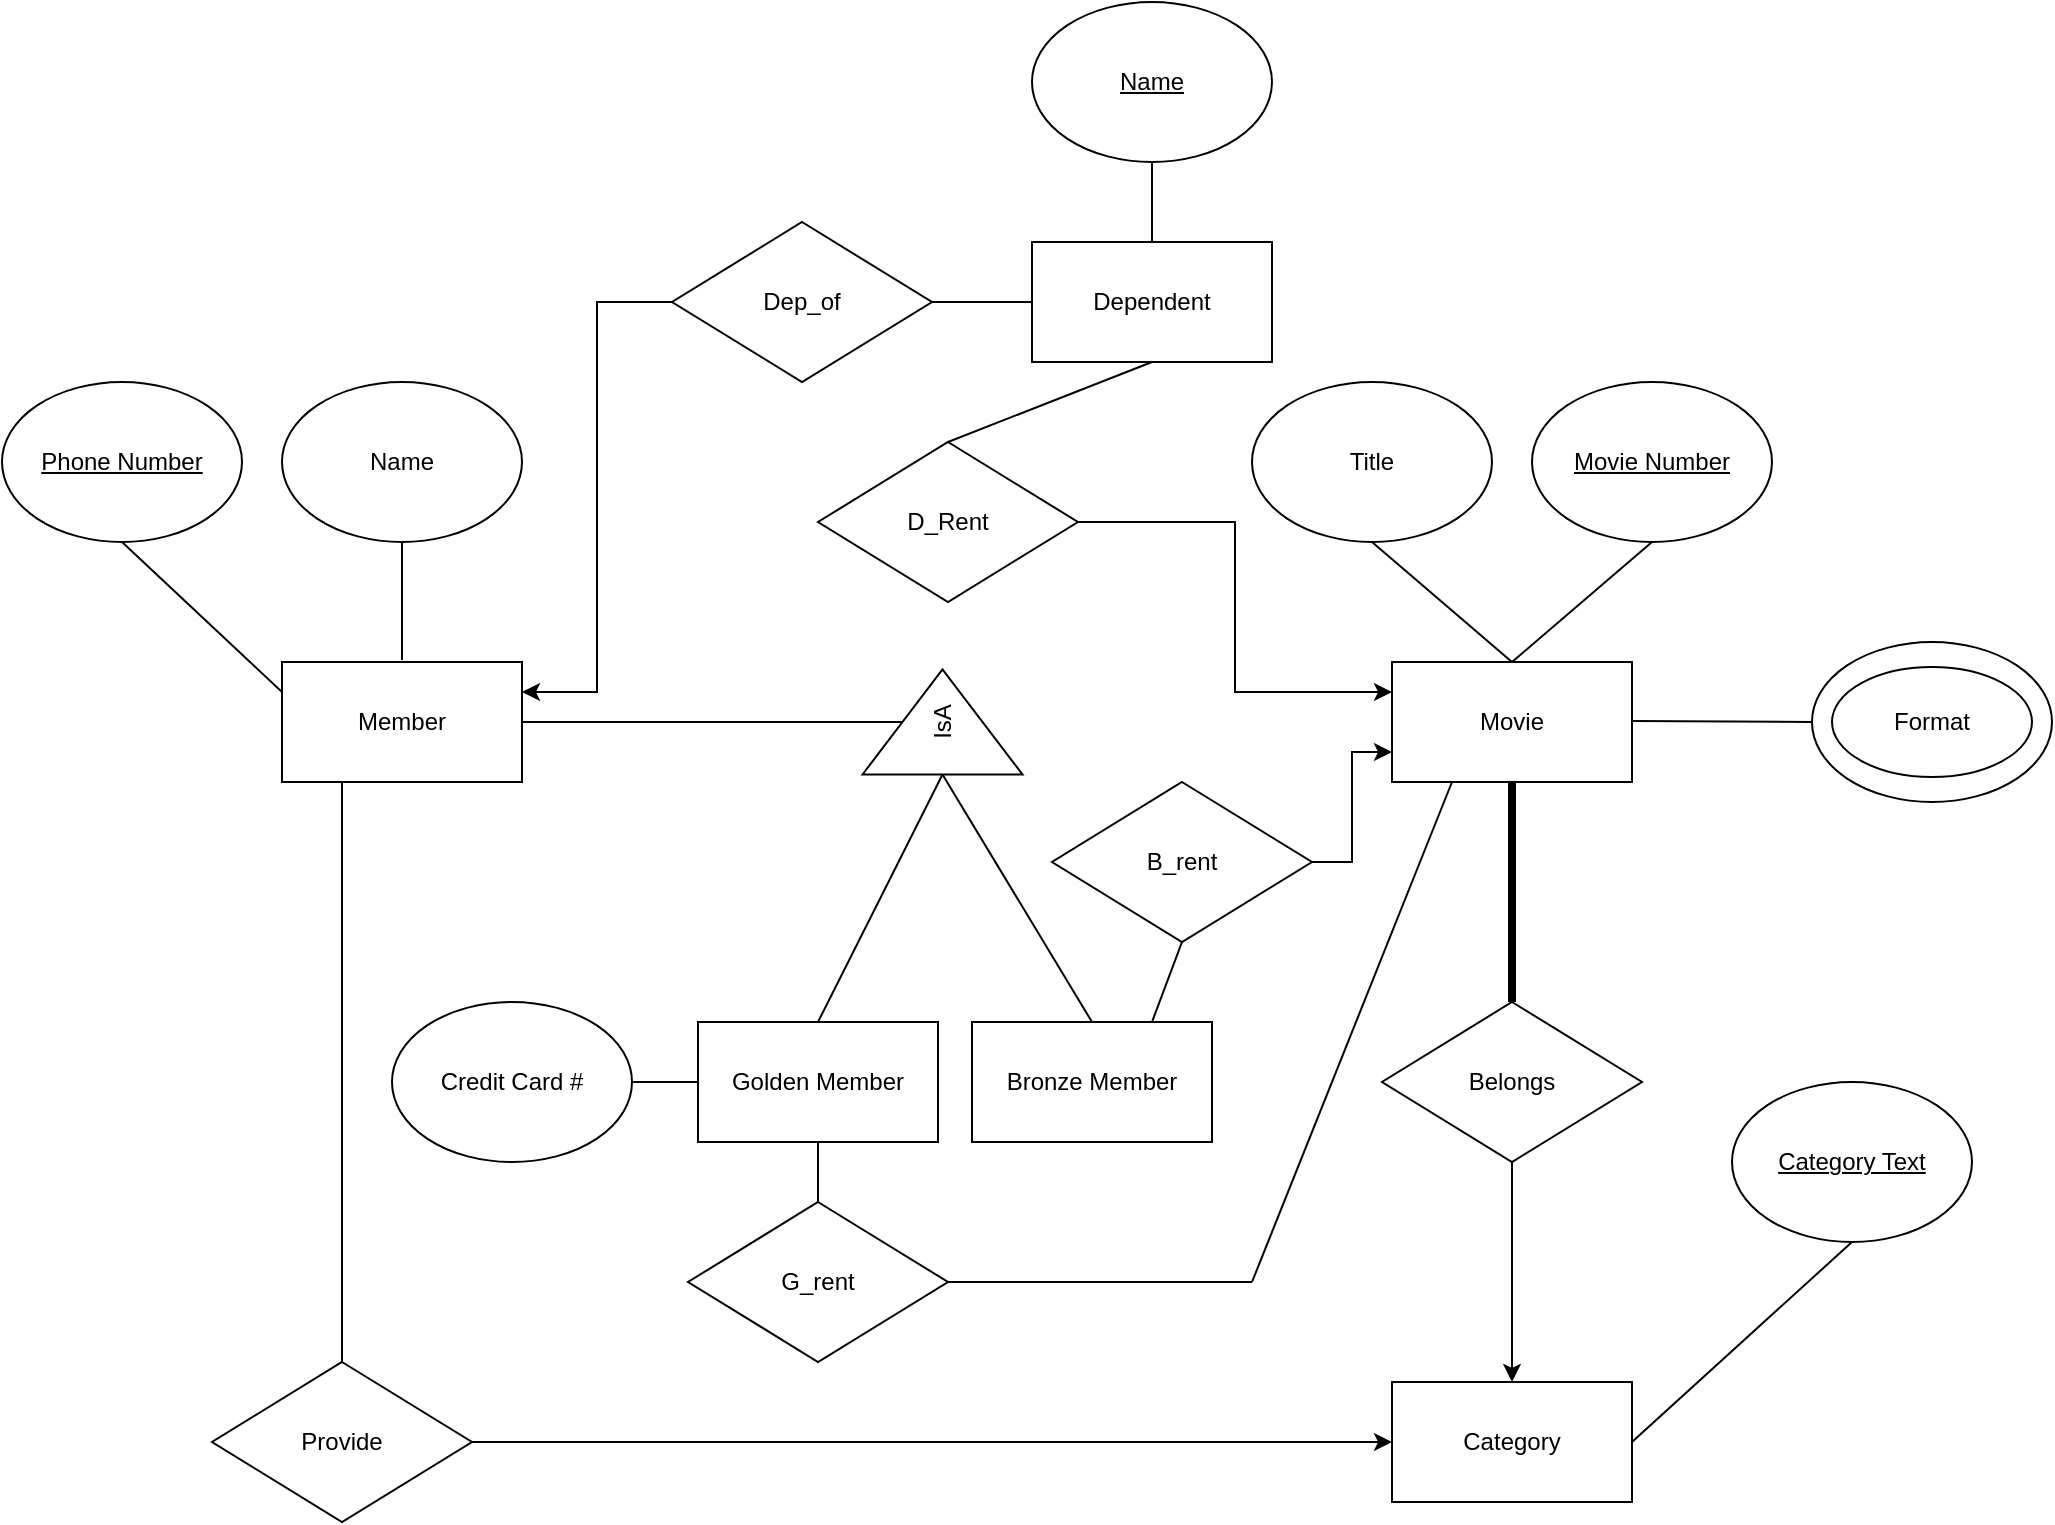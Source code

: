 <mxfile version="26.0.7">
  <diagram name="Page-1" id="POi4Gn6B4Dy2wDxotkEP">
    <mxGraphModel dx="1680" dy="809" grid="1" gridSize="10" guides="1" tooltips="1" connect="1" arrows="1" fold="1" page="1" pageScale="1" pageWidth="850" pageHeight="1100" math="0" shadow="0">
      <root>
        <mxCell id="0" />
        <mxCell id="1" parent="0" />
        <mxCell id="hux0V4ShZ4dtdGJlVlQb-1" value="Movie" style="rounded=0;whiteSpace=wrap;html=1;" vertex="1" parent="1">
          <mxGeometry x="1500" y="640" width="120" height="60" as="geometry" />
        </mxCell>
        <mxCell id="hux0V4ShZ4dtdGJlVlQb-2" value="Member" style="rounded=0;whiteSpace=wrap;html=1;" vertex="1" parent="1">
          <mxGeometry x="945" y="640" width="120" height="60" as="geometry" />
        </mxCell>
        <mxCell id="hux0V4ShZ4dtdGJlVlQb-4" value="Title" style="ellipse;whiteSpace=wrap;html=1;" vertex="1" parent="1">
          <mxGeometry x="1430" y="500" width="120" height="80" as="geometry" />
        </mxCell>
        <mxCell id="hux0V4ShZ4dtdGJlVlQb-5" value="&lt;u&gt;Movie Number&lt;/u&gt;" style="ellipse;whiteSpace=wrap;html=1;" vertex="1" parent="1">
          <mxGeometry x="1570" y="500" width="120" height="80" as="geometry" />
        </mxCell>
        <mxCell id="hux0V4ShZ4dtdGJlVlQb-11" value="" style="ellipse;whiteSpace=wrap;html=1;" vertex="1" parent="1">
          <mxGeometry x="1710" y="630" width="120" height="80" as="geometry" />
        </mxCell>
        <mxCell id="hux0V4ShZ4dtdGJlVlQb-12" value="Format" style="ellipse;whiteSpace=wrap;html=1;" vertex="1" parent="1">
          <mxGeometry x="1720" y="642.5" width="100" height="55" as="geometry" />
        </mxCell>
        <mxCell id="hux0V4ShZ4dtdGJlVlQb-14" value="&lt;u&gt;Phone Number&lt;/u&gt;" style="ellipse;whiteSpace=wrap;html=1;" vertex="1" parent="1">
          <mxGeometry x="805" y="500" width="120" height="80" as="geometry" />
        </mxCell>
        <mxCell id="hux0V4ShZ4dtdGJlVlQb-16" value="Name" style="ellipse;whiteSpace=wrap;html=1;" vertex="1" parent="1">
          <mxGeometry x="945" y="500" width="120" height="80" as="geometry" />
        </mxCell>
        <mxCell id="hux0V4ShZ4dtdGJlVlQb-22" style="edgeStyle=orthogonalEdgeStyle;rounded=0;orthogonalLoop=1;jettySize=auto;html=1;entryX=0.5;entryY=0;entryDx=0;entryDy=0;fontStyle=1;curved=0;strokeColor=default;strokeWidth=1;" edge="1" parent="1" source="hux0V4ShZ4dtdGJlVlQb-19" target="hux0V4ShZ4dtdGJlVlQb-21">
          <mxGeometry relative="1" as="geometry" />
        </mxCell>
        <mxCell id="hux0V4ShZ4dtdGJlVlQb-19" value="Belongs" style="rhombus;whiteSpace=wrap;html=1;" vertex="1" parent="1">
          <mxGeometry x="1495" y="810" width="130" height="80" as="geometry" />
        </mxCell>
        <mxCell id="hux0V4ShZ4dtdGJlVlQb-21" value="Category" style="rounded=0;whiteSpace=wrap;html=1;" vertex="1" parent="1">
          <mxGeometry x="1500" y="1000" width="120" height="60" as="geometry" />
        </mxCell>
        <mxCell id="hux0V4ShZ4dtdGJlVlQb-30" value="" style="endArrow=none;html=1;rounded=0;entryX=0.5;entryY=1;entryDx=0;entryDy=0;" edge="1" parent="1" target="hux0V4ShZ4dtdGJlVlQb-16">
          <mxGeometry width="50" height="50" relative="1" as="geometry">
            <mxPoint x="1005" y="639" as="sourcePoint" />
            <mxPoint x="1015" y="580" as="targetPoint" />
          </mxGeometry>
        </mxCell>
        <mxCell id="hux0V4ShZ4dtdGJlVlQb-32" value="" style="endArrow=none;html=1;rounded=0;exitX=0;exitY=0.25;exitDx=0;exitDy=0;" edge="1" parent="1" source="hux0V4ShZ4dtdGJlVlQb-2">
          <mxGeometry width="50" height="50" relative="1" as="geometry">
            <mxPoint x="865" y="650" as="sourcePoint" />
            <mxPoint x="865" y="580" as="targetPoint" />
          </mxGeometry>
        </mxCell>
        <mxCell id="hux0V4ShZ4dtdGJlVlQb-34" value="" style="endArrow=none;html=1;rounded=0;exitX=0.5;exitY=0;exitDx=0;exitDy=0;" edge="1" parent="1" source="hux0V4ShZ4dtdGJlVlQb-1">
          <mxGeometry width="50" height="50" relative="1" as="geometry">
            <mxPoint x="1440" y="630" as="sourcePoint" />
            <mxPoint x="1490" y="580" as="targetPoint" />
          </mxGeometry>
        </mxCell>
        <mxCell id="hux0V4ShZ4dtdGJlVlQb-35" value="" style="endArrow=none;html=1;rounded=0;exitX=0.5;exitY=0;exitDx=0;exitDy=0;" edge="1" parent="1" source="hux0V4ShZ4dtdGJlVlQb-1">
          <mxGeometry width="50" height="50" relative="1" as="geometry">
            <mxPoint x="1580" y="630" as="sourcePoint" />
            <mxPoint x="1630" y="580" as="targetPoint" />
          </mxGeometry>
        </mxCell>
        <mxCell id="hux0V4ShZ4dtdGJlVlQb-36" value="" style="endArrow=none;html=1;rounded=0;" edge="1" parent="1">
          <mxGeometry width="50" height="50" relative="1" as="geometry">
            <mxPoint x="1620" y="669.5" as="sourcePoint" />
            <mxPoint x="1710" y="670" as="targetPoint" />
          </mxGeometry>
        </mxCell>
        <mxCell id="hux0V4ShZ4dtdGJlVlQb-38" value="" style="endArrow=none;html=1;rounded=0;endSize=6;startSize=6;jumpSize=6;strokeWidth=4;" edge="1" parent="1" source="hux0V4ShZ4dtdGJlVlQb-19">
          <mxGeometry width="50" height="50" relative="1" as="geometry">
            <mxPoint x="1510" y="750" as="sourcePoint" />
            <mxPoint x="1560" y="700" as="targetPoint" />
          </mxGeometry>
        </mxCell>
        <mxCell id="hux0V4ShZ4dtdGJlVlQb-39" value="&lt;font&gt;&lt;u&gt;Category Text&lt;/u&gt;&lt;/font&gt;" style="ellipse;whiteSpace=wrap;html=1;strokeColor=light-dark(#000000,#FFFFFF);" vertex="1" parent="1">
          <mxGeometry x="1670" y="850" width="120" height="80" as="geometry" />
        </mxCell>
        <mxCell id="hux0V4ShZ4dtdGJlVlQb-40" value="" style="endArrow=none;html=1;rounded=0;entryX=0.5;entryY=1;entryDx=0;entryDy=0;exitX=1;exitY=0.5;exitDx=0;exitDy=0;" edge="1" parent="1" source="hux0V4ShZ4dtdGJlVlQb-21" target="hux0V4ShZ4dtdGJlVlQb-39">
          <mxGeometry width="50" height="50" relative="1" as="geometry">
            <mxPoint x="1620" y="990" as="sourcePoint" />
            <mxPoint x="1670" y="940" as="targetPoint" />
          </mxGeometry>
        </mxCell>
        <mxCell id="hux0V4ShZ4dtdGJlVlQb-44" style="edgeStyle=orthogonalEdgeStyle;rounded=0;orthogonalLoop=1;jettySize=auto;html=1;entryX=0;entryY=0.5;entryDx=0;entryDy=0;strokeWidth=1;exitX=1;exitY=0.5;exitDx=0;exitDy=0;" edge="1" parent="1" source="hux0V4ShZ4dtdGJlVlQb-42" target="hux0V4ShZ4dtdGJlVlQb-21">
          <mxGeometry relative="1" as="geometry">
            <mxPoint x="1455" y="850" as="sourcePoint" />
          </mxGeometry>
        </mxCell>
        <mxCell id="hux0V4ShZ4dtdGJlVlQb-42" value="Provide" style="rhombus;whiteSpace=wrap;html=1;" vertex="1" parent="1">
          <mxGeometry x="910" y="990" width="130" height="80" as="geometry" />
        </mxCell>
        <mxCell id="hux0V4ShZ4dtdGJlVlQb-45" value="IsA" style="triangle;whiteSpace=wrap;html=1;rotation=-90;" vertex="1" parent="1">
          <mxGeometry x="1249" y="630" width="52.5" height="80" as="geometry" />
        </mxCell>
        <mxCell id="hux0V4ShZ4dtdGJlVlQb-50" value="Golden Member" style="rounded=0;whiteSpace=wrap;html=1;" vertex="1" parent="1">
          <mxGeometry x="1153" y="820" width="120" height="60" as="geometry" />
        </mxCell>
        <mxCell id="hux0V4ShZ4dtdGJlVlQb-51" value="Bronze Member" style="rounded=0;whiteSpace=wrap;html=1;" vertex="1" parent="1">
          <mxGeometry x="1290" y="820" width="120" height="60" as="geometry" />
        </mxCell>
        <mxCell id="hux0V4ShZ4dtdGJlVlQb-52" value="" style="endArrow=none;html=1;rounded=0;exitX=0.5;exitY=0;exitDx=0;exitDy=0;entryX=0;entryY=0.5;entryDx=0;entryDy=0;" edge="1" parent="1" source="hux0V4ShZ4dtdGJlVlQb-50" target="hux0V4ShZ4dtdGJlVlQb-45">
          <mxGeometry width="50" height="50" relative="1" as="geometry">
            <mxPoint x="1218" y="830" as="sourcePoint" />
            <mxPoint x="1273" y="780" as="targetPoint" />
          </mxGeometry>
        </mxCell>
        <mxCell id="hux0V4ShZ4dtdGJlVlQb-53" value="" style="endArrow=none;html=1;rounded=0;exitX=0.5;exitY=0;exitDx=0;exitDy=0;entryX=0;entryY=0.5;entryDx=0;entryDy=0;" edge="1" parent="1" source="hux0V4ShZ4dtdGJlVlQb-51" target="hux0V4ShZ4dtdGJlVlQb-45">
          <mxGeometry width="50" height="50" relative="1" as="geometry">
            <mxPoint x="1228" y="830" as="sourcePoint" />
            <mxPoint x="1293" y="790" as="targetPoint" />
          </mxGeometry>
        </mxCell>
        <mxCell id="hux0V4ShZ4dtdGJlVlQb-54" value="Credit Card #" style="ellipse;whiteSpace=wrap;html=1;" vertex="1" parent="1">
          <mxGeometry x="1000" y="810" width="120" height="80" as="geometry" />
        </mxCell>
        <mxCell id="hux0V4ShZ4dtdGJlVlQb-56" value="Dependent" style="rounded=0;whiteSpace=wrap;html=1;" vertex="1" parent="1">
          <mxGeometry x="1320" y="430" width="120" height="60" as="geometry" />
        </mxCell>
        <mxCell id="hux0V4ShZ4dtdGJlVlQb-70" style="edgeStyle=orthogonalEdgeStyle;rounded=0;orthogonalLoop=1;jettySize=auto;html=1;entryX=1;entryY=0.25;entryDx=0;entryDy=0;" edge="1" parent="1" source="hux0V4ShZ4dtdGJlVlQb-60" target="hux0V4ShZ4dtdGJlVlQb-2">
          <mxGeometry relative="1" as="geometry" />
        </mxCell>
        <mxCell id="hux0V4ShZ4dtdGJlVlQb-60" value="Dep_of" style="rhombus;whiteSpace=wrap;html=1;" vertex="1" parent="1">
          <mxGeometry x="1140" y="420" width="130" height="80" as="geometry" />
        </mxCell>
        <mxCell id="hux0V4ShZ4dtdGJlVlQb-63" value="&lt;u&gt;Name&lt;/u&gt;" style="ellipse;whiteSpace=wrap;html=1;" vertex="1" parent="1">
          <mxGeometry x="1320" y="310" width="120" height="80" as="geometry" />
        </mxCell>
        <mxCell id="hux0V4ShZ4dtdGJlVlQb-64" value="" style="endArrow=none;html=1;rounded=0;exitX=0.5;exitY=0;exitDx=0;exitDy=0;entryX=0.5;entryY=1;entryDx=0;entryDy=0;" edge="1" parent="1" source="hux0V4ShZ4dtdGJlVlQb-56" target="hux0V4ShZ4dtdGJlVlQb-63">
          <mxGeometry width="50" height="50" relative="1" as="geometry">
            <mxPoint x="1305" y="430" as="sourcePoint" />
            <mxPoint x="1355" y="380" as="targetPoint" />
          </mxGeometry>
        </mxCell>
        <mxCell id="hux0V4ShZ4dtdGJlVlQb-72" style="edgeStyle=orthogonalEdgeStyle;rounded=0;orthogonalLoop=1;jettySize=auto;html=1;entryX=0;entryY=0.25;entryDx=0;entryDy=0;" edge="1" parent="1" source="hux0V4ShZ4dtdGJlVlQb-66" target="hux0V4ShZ4dtdGJlVlQb-1">
          <mxGeometry relative="1" as="geometry" />
        </mxCell>
        <mxCell id="hux0V4ShZ4dtdGJlVlQb-66" value="D_Rent" style="rhombus;whiteSpace=wrap;html=1;" vertex="1" parent="1">
          <mxGeometry x="1213" y="530" width="130" height="80" as="geometry" />
        </mxCell>
        <mxCell id="hux0V4ShZ4dtdGJlVlQb-71" value="" style="endArrow=none;html=1;rounded=0;entryX=0;entryY=0.5;entryDx=0;entryDy=0;" edge="1" parent="1" target="hux0V4ShZ4dtdGJlVlQb-56">
          <mxGeometry width="50" height="50" relative="1" as="geometry">
            <mxPoint x="1270" y="460" as="sourcePoint" />
            <mxPoint x="1320" y="410" as="targetPoint" />
          </mxGeometry>
        </mxCell>
        <mxCell id="hux0V4ShZ4dtdGJlVlQb-73" value="" style="endArrow=none;html=1;rounded=0;exitX=0.5;exitY=0;exitDx=0;exitDy=0;" edge="1" parent="1" source="hux0V4ShZ4dtdGJlVlQb-66">
          <mxGeometry width="50" height="50" relative="1" as="geometry">
            <mxPoint x="1330" y="540" as="sourcePoint" />
            <mxPoint x="1380" y="490" as="targetPoint" />
          </mxGeometry>
        </mxCell>
        <mxCell id="hux0V4ShZ4dtdGJlVlQb-84" value="" style="endArrow=none;html=1;rounded=0;exitX=0.5;exitY=0;exitDx=0;exitDy=0;entryX=0.25;entryY=1;entryDx=0;entryDy=0;" edge="1" parent="1" source="hux0V4ShZ4dtdGJlVlQb-42" target="hux0V4ShZ4dtdGJlVlQb-2">
          <mxGeometry width="50" height="50" relative="1" as="geometry">
            <mxPoint x="950" y="750" as="sourcePoint" />
            <mxPoint x="1000" y="700" as="targetPoint" />
          </mxGeometry>
        </mxCell>
        <mxCell id="hux0V4ShZ4dtdGJlVlQb-88" style="edgeStyle=orthogonalEdgeStyle;rounded=0;orthogonalLoop=1;jettySize=auto;html=1;entryX=0;entryY=0.75;entryDx=0;entryDy=0;" edge="1" parent="1" source="hux0V4ShZ4dtdGJlVlQb-87" target="hux0V4ShZ4dtdGJlVlQb-1">
          <mxGeometry relative="1" as="geometry" />
        </mxCell>
        <mxCell id="hux0V4ShZ4dtdGJlVlQb-87" value="B_rent" style="rhombus;whiteSpace=wrap;html=1;" vertex="1" parent="1">
          <mxGeometry x="1330" y="700" width="130" height="80" as="geometry" />
        </mxCell>
        <mxCell id="hux0V4ShZ4dtdGJlVlQb-89" value="" style="endArrow=none;html=1;rounded=0;entryX=0.5;entryY=1;entryDx=0;entryDy=0;exitX=0.75;exitY=0;exitDx=0;exitDy=0;" edge="1" parent="1" source="hux0V4ShZ4dtdGJlVlQb-51" target="hux0V4ShZ4dtdGJlVlQb-87">
          <mxGeometry width="50" height="50" relative="1" as="geometry">
            <mxPoint x="1460" y="850" as="sourcePoint" />
            <mxPoint x="1500" y="760" as="targetPoint" />
          </mxGeometry>
        </mxCell>
        <mxCell id="hux0V4ShZ4dtdGJlVlQb-90" value="" style="endArrow=none;html=1;rounded=0;exitX=1;exitY=0.5;exitDx=0;exitDy=0;entryX=0;entryY=0.5;entryDx=0;entryDy=0;" edge="1" parent="1" source="hux0V4ShZ4dtdGJlVlQb-54" target="hux0V4ShZ4dtdGJlVlQb-50">
          <mxGeometry width="50" height="50" relative="1" as="geometry">
            <mxPoint x="1100" y="900" as="sourcePoint" />
            <mxPoint x="1150" y="850" as="targetPoint" />
          </mxGeometry>
        </mxCell>
        <mxCell id="hux0V4ShZ4dtdGJlVlQb-91" value="G_rent" style="rhombus;whiteSpace=wrap;html=1;" vertex="1" parent="1">
          <mxGeometry x="1148" y="910" width="130" height="80" as="geometry" />
        </mxCell>
        <mxCell id="hux0V4ShZ4dtdGJlVlQb-92" value="" style="endArrow=none;html=1;rounded=0;exitX=0.5;exitY=0;exitDx=0;exitDy=0;entryX=0.5;entryY=1;entryDx=0;entryDy=0;" edge="1" parent="1" source="hux0V4ShZ4dtdGJlVlQb-91" target="hux0V4ShZ4dtdGJlVlQb-50">
          <mxGeometry width="50" height="50" relative="1" as="geometry">
            <mxPoint x="1170" y="930" as="sourcePoint" />
            <mxPoint x="1220" y="880" as="targetPoint" />
          </mxGeometry>
        </mxCell>
        <mxCell id="hux0V4ShZ4dtdGJlVlQb-93" value="" style="endArrow=none;html=1;rounded=0;exitX=1;exitY=0.5;exitDx=0;exitDy=0;" edge="1" parent="1" source="hux0V4ShZ4dtdGJlVlQb-91">
          <mxGeometry width="50" height="50" relative="1" as="geometry">
            <mxPoint x="1320" y="950" as="sourcePoint" />
            <mxPoint x="1430" y="950" as="targetPoint" />
          </mxGeometry>
        </mxCell>
        <mxCell id="hux0V4ShZ4dtdGJlVlQb-94" value="" style="endArrow=none;html=1;rounded=0;entryX=0.25;entryY=1;entryDx=0;entryDy=0;" edge="1" parent="1" target="hux0V4ShZ4dtdGJlVlQb-1">
          <mxGeometry width="50" height="50" relative="1" as="geometry">
            <mxPoint x="1430" y="950" as="sourcePoint" />
            <mxPoint x="1500" y="870" as="targetPoint" />
          </mxGeometry>
        </mxCell>
        <mxCell id="hux0V4ShZ4dtdGJlVlQb-95" value="" style="endArrow=none;html=1;rounded=0;exitX=1;exitY=0.5;exitDx=0;exitDy=0;" edge="1" parent="1" source="hux0V4ShZ4dtdGJlVlQb-2" target="hux0V4ShZ4dtdGJlVlQb-45">
          <mxGeometry width="50" height="50" relative="1" as="geometry">
            <mxPoint x="1090" y="700" as="sourcePoint" />
            <mxPoint x="1140" y="650" as="targetPoint" />
          </mxGeometry>
        </mxCell>
      </root>
    </mxGraphModel>
  </diagram>
</mxfile>
